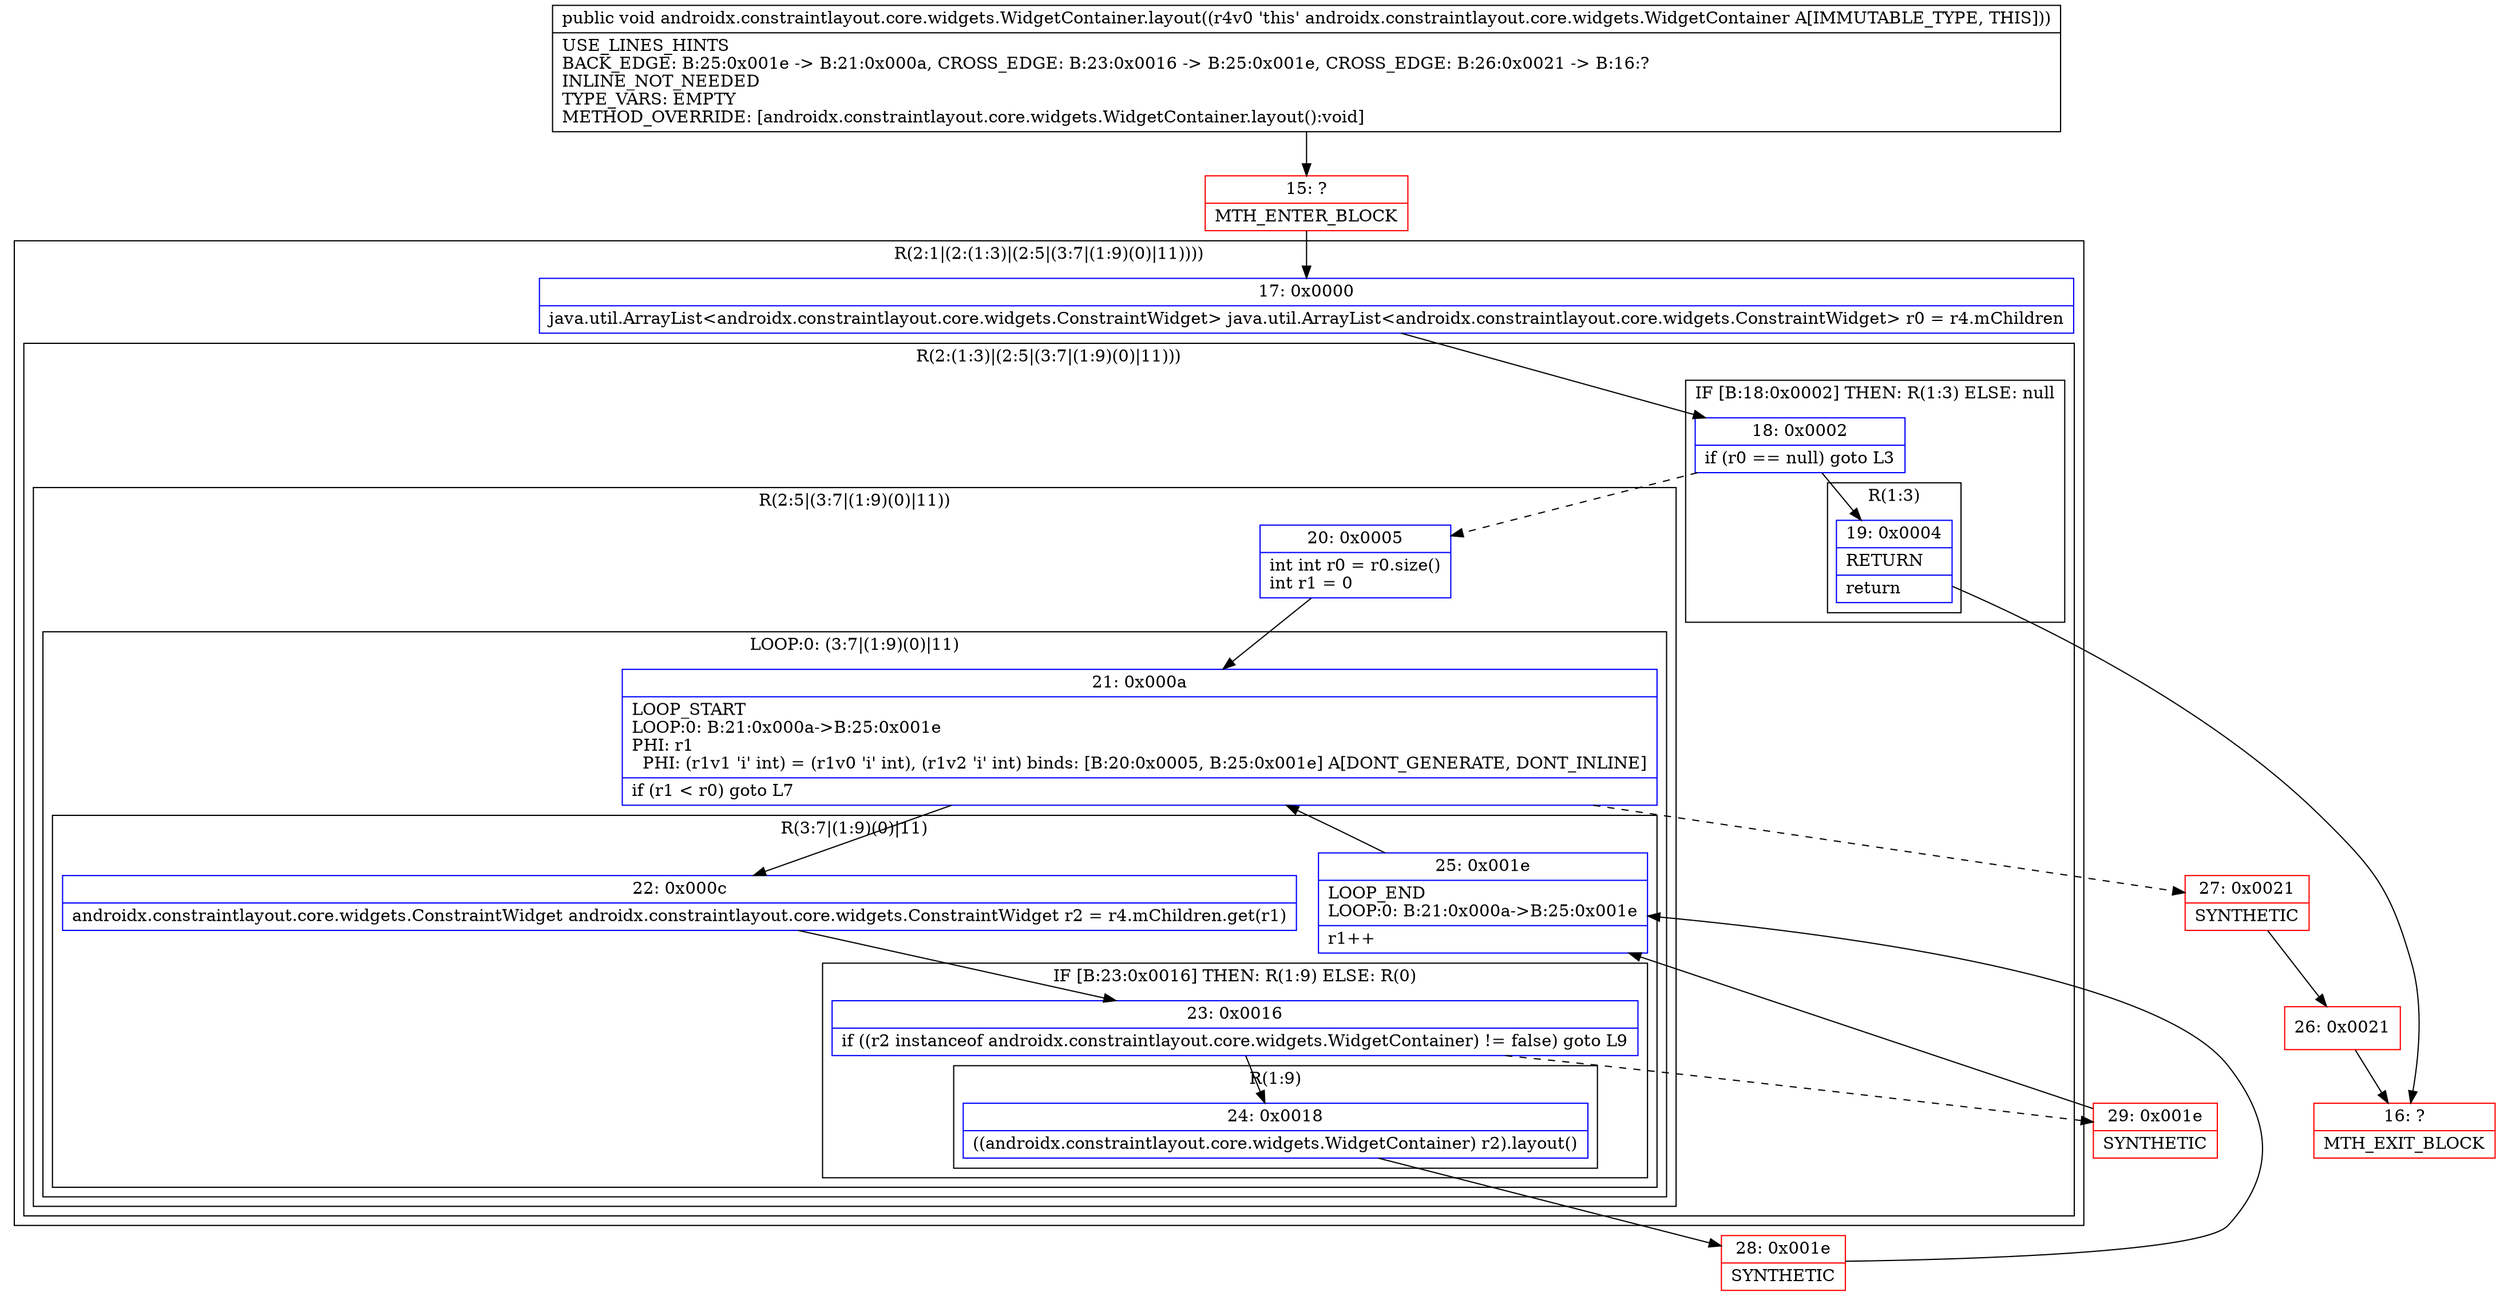 digraph "CFG forandroidx.constraintlayout.core.widgets.WidgetContainer.layout()V" {
subgraph cluster_Region_1438323152 {
label = "R(2:1|(2:(1:3)|(2:5|(3:7|(1:9)(0)|11))))";
node [shape=record,color=blue];
Node_17 [shape=record,label="{17\:\ 0x0000|java.util.ArrayList\<androidx.constraintlayout.core.widgets.ConstraintWidget\> java.util.ArrayList\<androidx.constraintlayout.core.widgets.ConstraintWidget\> r0 = r4.mChildren\l}"];
subgraph cluster_Region_840540227 {
label = "R(2:(1:3)|(2:5|(3:7|(1:9)(0)|11)))";
node [shape=record,color=blue];
subgraph cluster_IfRegion_1655140655 {
label = "IF [B:18:0x0002] THEN: R(1:3) ELSE: null";
node [shape=record,color=blue];
Node_18 [shape=record,label="{18\:\ 0x0002|if (r0 == null) goto L3\l}"];
subgraph cluster_Region_946415373 {
label = "R(1:3)";
node [shape=record,color=blue];
Node_19 [shape=record,label="{19\:\ 0x0004|RETURN\l|return\l}"];
}
}
subgraph cluster_Region_1843023108 {
label = "R(2:5|(3:7|(1:9)(0)|11))";
node [shape=record,color=blue];
Node_20 [shape=record,label="{20\:\ 0x0005|int int r0 = r0.size()\lint r1 = 0\l}"];
subgraph cluster_LoopRegion_1089421339 {
label = "LOOP:0: (3:7|(1:9)(0)|11)";
node [shape=record,color=blue];
Node_21 [shape=record,label="{21\:\ 0x000a|LOOP_START\lLOOP:0: B:21:0x000a\-\>B:25:0x001e\lPHI: r1 \l  PHI: (r1v1 'i' int) = (r1v0 'i' int), (r1v2 'i' int) binds: [B:20:0x0005, B:25:0x001e] A[DONT_GENERATE, DONT_INLINE]\l|if (r1 \< r0) goto L7\l}"];
subgraph cluster_Region_1305996359 {
label = "R(3:7|(1:9)(0)|11)";
node [shape=record,color=blue];
Node_22 [shape=record,label="{22\:\ 0x000c|androidx.constraintlayout.core.widgets.ConstraintWidget androidx.constraintlayout.core.widgets.ConstraintWidget r2 = r4.mChildren.get(r1)\l}"];
subgraph cluster_IfRegion_337691355 {
label = "IF [B:23:0x0016] THEN: R(1:9) ELSE: R(0)";
node [shape=record,color=blue];
Node_23 [shape=record,label="{23\:\ 0x0016|if ((r2 instanceof androidx.constraintlayout.core.widgets.WidgetContainer) != false) goto L9\l}"];
subgraph cluster_Region_724373302 {
label = "R(1:9)";
node [shape=record,color=blue];
Node_24 [shape=record,label="{24\:\ 0x0018|((androidx.constraintlayout.core.widgets.WidgetContainer) r2).layout()\l}"];
}
subgraph cluster_Region_1987723749 {
label = "R(0)";
node [shape=record,color=blue];
}
}
Node_25 [shape=record,label="{25\:\ 0x001e|LOOP_END\lLOOP:0: B:21:0x000a\-\>B:25:0x001e\l|r1++\l}"];
}
}
}
}
}
Node_15 [shape=record,color=red,label="{15\:\ ?|MTH_ENTER_BLOCK\l}"];
Node_16 [shape=record,color=red,label="{16\:\ ?|MTH_EXIT_BLOCK\l}"];
Node_28 [shape=record,color=red,label="{28\:\ 0x001e|SYNTHETIC\l}"];
Node_29 [shape=record,color=red,label="{29\:\ 0x001e|SYNTHETIC\l}"];
Node_27 [shape=record,color=red,label="{27\:\ 0x0021|SYNTHETIC\l}"];
Node_26 [shape=record,color=red,label="{26\:\ 0x0021}"];
MethodNode[shape=record,label="{public void androidx.constraintlayout.core.widgets.WidgetContainer.layout((r4v0 'this' androidx.constraintlayout.core.widgets.WidgetContainer A[IMMUTABLE_TYPE, THIS]))  | USE_LINES_HINTS\lBACK_EDGE: B:25:0x001e \-\> B:21:0x000a, CROSS_EDGE: B:23:0x0016 \-\> B:25:0x001e, CROSS_EDGE: B:26:0x0021 \-\> B:16:?\lINLINE_NOT_NEEDED\lTYPE_VARS: EMPTY\lMETHOD_OVERRIDE: [androidx.constraintlayout.core.widgets.WidgetContainer.layout():void]\l}"];
MethodNode -> Node_15;Node_17 -> Node_18;
Node_18 -> Node_19;
Node_18 -> Node_20[style=dashed];
Node_19 -> Node_16;
Node_20 -> Node_21;
Node_21 -> Node_22;
Node_21 -> Node_27[style=dashed];
Node_22 -> Node_23;
Node_23 -> Node_24;
Node_23 -> Node_29[style=dashed];
Node_24 -> Node_28;
Node_25 -> Node_21;
Node_15 -> Node_17;
Node_28 -> Node_25;
Node_29 -> Node_25;
Node_27 -> Node_26;
Node_26 -> Node_16;
}

